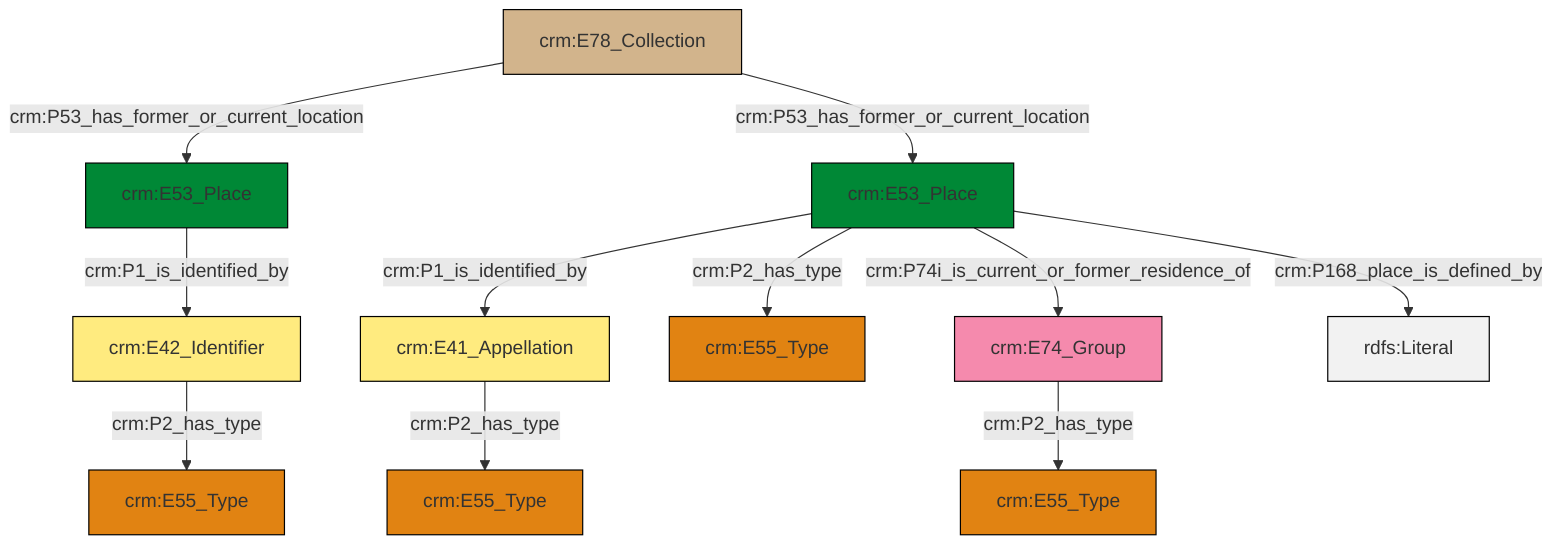 graph TD
classDef Literal fill:#f2f2f2,stroke:#000000;
classDef CRM_Entity fill:#FFFFFF,stroke:#000000;
classDef Temporal_Entity fill:#00C9E6, stroke:#000000;
classDef Type fill:#E18312, stroke:#000000;
classDef Time-Span fill:#2C9C91, stroke:#000000;
classDef Appellation fill:#FFEB7F, stroke:#000000;
classDef Place fill:#008836, stroke:#000000;
classDef Persistent_Item fill:#B266B2, stroke:#000000;
classDef Conceptual_Object fill:#FFD700, stroke:#000000;
classDef Physical_Thing fill:#D2B48C, stroke:#000000;
classDef Actor fill:#f58aad, stroke:#000000;
classDef PC_Classes fill:#4ce600, stroke:#000000;
classDef Multi fill:#cccccc,stroke:#000000;

0["crm:E53_Place"]:::Place -->|crm:P1_is_identified_by| 1["crm:E41_Appellation"]:::Appellation
2["crm:E53_Place"]:::Place -->|crm:P1_is_identified_by| 3["crm:E42_Identifier"]:::Appellation
4["crm:E78_Collection"]:::Physical_Thing -->|crm:P53_has_former_or_current_location| 2["crm:E53_Place"]:::Place
4["crm:E78_Collection"]:::Physical_Thing -->|crm:P53_has_former_or_current_location| 0["crm:E53_Place"]:::Place
12["crm:E74_Group"]:::Actor -->|crm:P2_has_type| 13["crm:E55_Type"]:::Type
1["crm:E41_Appellation"]:::Appellation -->|crm:P2_has_type| 14["crm:E55_Type"]:::Type
0["crm:E53_Place"]:::Place -->|crm:P168_place_is_defined_by| 15[rdfs:Literal]:::Literal
0["crm:E53_Place"]:::Place -->|crm:P2_has_type| 5["crm:E55_Type"]:::Type
0["crm:E53_Place"]:::Place -->|crm:P74i_is_current_or_former_residence_of| 12["crm:E74_Group"]:::Actor
3["crm:E42_Identifier"]:::Appellation -->|crm:P2_has_type| 8["crm:E55_Type"]:::Type